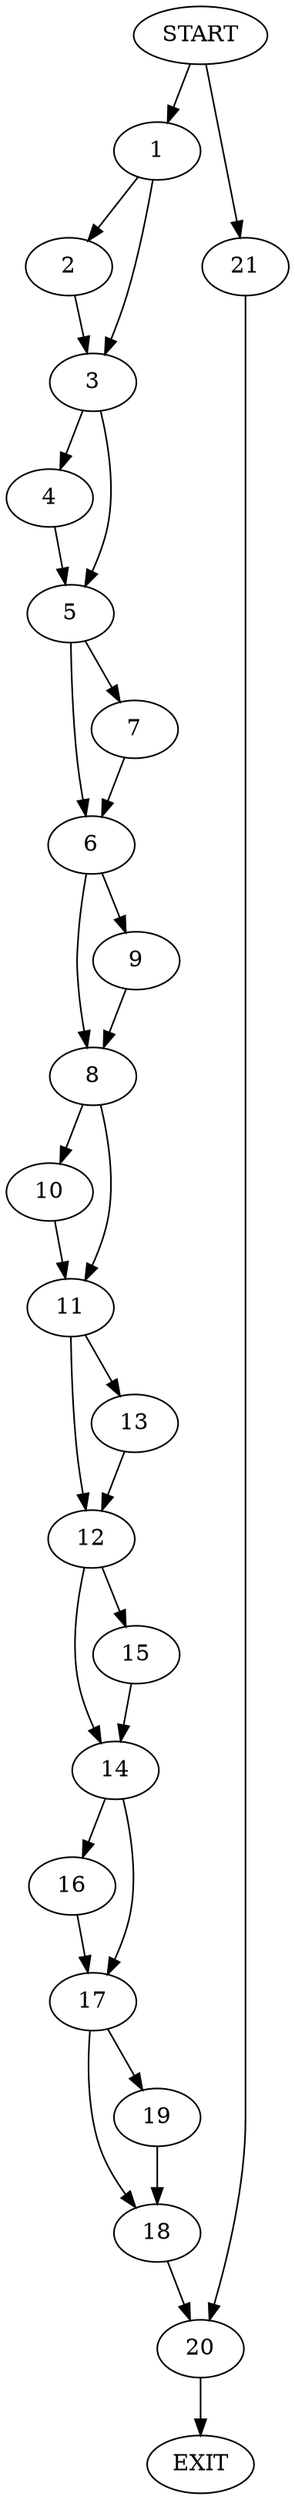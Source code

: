 digraph {
0 [label="START"]
22 [label="EXIT"]
0 -> 1
1 -> 2
1 -> 3
3 -> 4
3 -> 5
2 -> 3
4 -> 5
5 -> 6
5 -> 7
6 -> 8
6 -> 9
7 -> 6
9 -> 8
8 -> 10
8 -> 11
11 -> 12
11 -> 13
10 -> 11
13 -> 12
12 -> 14
12 -> 15
14 -> 16
14 -> 17
15 -> 14
16 -> 17
17 -> 18
17 -> 19
19 -> 18
18 -> 20
20 -> 22
0 -> 21
21 -> 20
}
